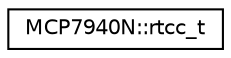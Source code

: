 digraph "Graphical Class Hierarchy"
{
  edge [fontname="Helvetica",fontsize="10",labelfontname="Helvetica",labelfontsize="10"];
  node [fontname="Helvetica",fontsize="10",shape=record];
  rankdir="LR";
  Node1 [label="MCP7940N::rtcc_t",height=0.2,width=0.4,color="black", fillcolor="white", style="filled",URL="$de/d8c/structMCP7940N_1_1rtcc__t.html"];
}
